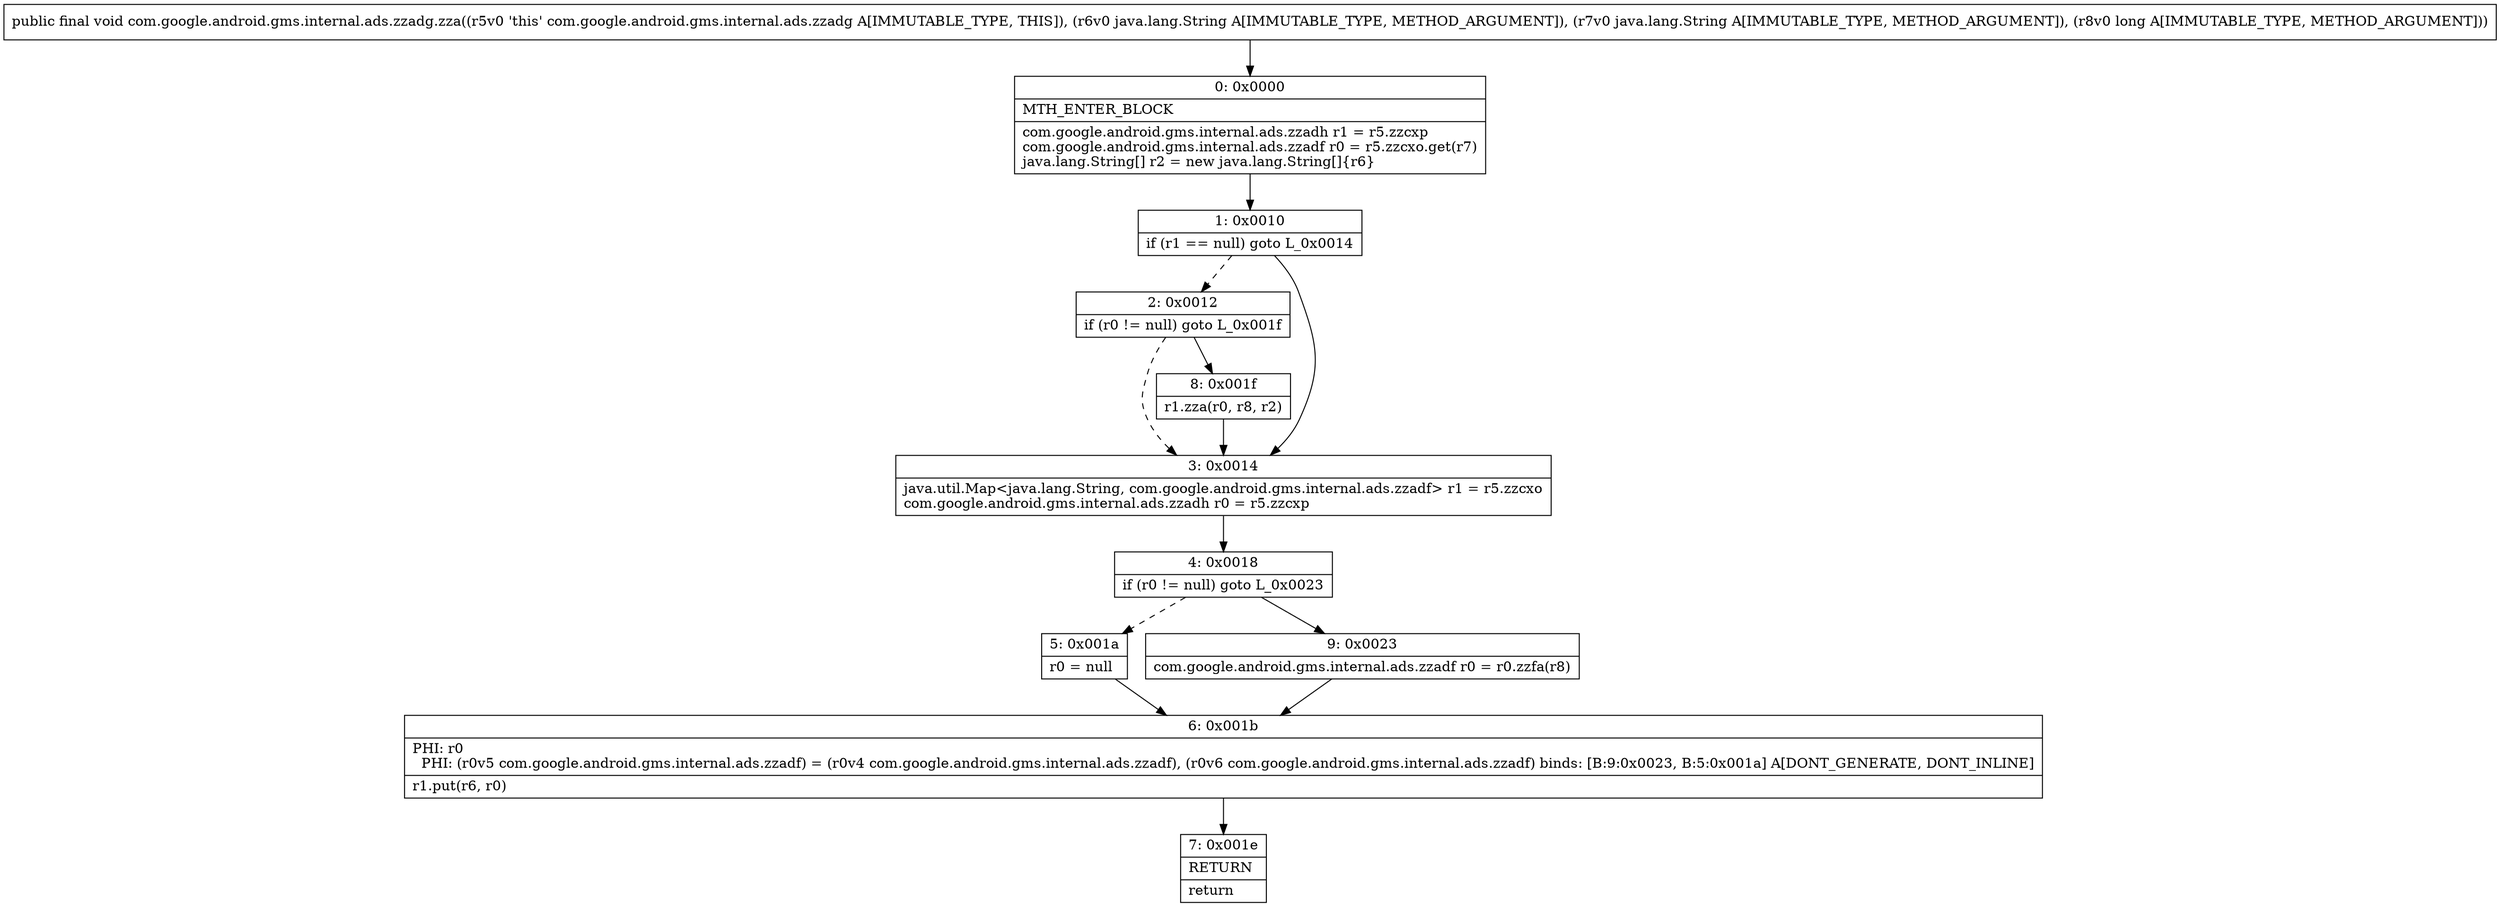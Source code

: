 digraph "CFG forcom.google.android.gms.internal.ads.zzadg.zza(Ljava\/lang\/String;Ljava\/lang\/String;J)V" {
Node_0 [shape=record,label="{0\:\ 0x0000|MTH_ENTER_BLOCK\l|com.google.android.gms.internal.ads.zzadh r1 = r5.zzcxp\lcom.google.android.gms.internal.ads.zzadf r0 = r5.zzcxo.get(r7)\ljava.lang.String[] r2 = new java.lang.String[]\{r6\}\l}"];
Node_1 [shape=record,label="{1\:\ 0x0010|if (r1 == null) goto L_0x0014\l}"];
Node_2 [shape=record,label="{2\:\ 0x0012|if (r0 != null) goto L_0x001f\l}"];
Node_3 [shape=record,label="{3\:\ 0x0014|java.util.Map\<java.lang.String, com.google.android.gms.internal.ads.zzadf\> r1 = r5.zzcxo\lcom.google.android.gms.internal.ads.zzadh r0 = r5.zzcxp\l}"];
Node_4 [shape=record,label="{4\:\ 0x0018|if (r0 != null) goto L_0x0023\l}"];
Node_5 [shape=record,label="{5\:\ 0x001a|r0 = null\l}"];
Node_6 [shape=record,label="{6\:\ 0x001b|PHI: r0 \l  PHI: (r0v5 com.google.android.gms.internal.ads.zzadf) = (r0v4 com.google.android.gms.internal.ads.zzadf), (r0v6 com.google.android.gms.internal.ads.zzadf) binds: [B:9:0x0023, B:5:0x001a] A[DONT_GENERATE, DONT_INLINE]\l|r1.put(r6, r0)\l}"];
Node_7 [shape=record,label="{7\:\ 0x001e|RETURN\l|return\l}"];
Node_8 [shape=record,label="{8\:\ 0x001f|r1.zza(r0, r8, r2)\l}"];
Node_9 [shape=record,label="{9\:\ 0x0023|com.google.android.gms.internal.ads.zzadf r0 = r0.zzfa(r8)\l}"];
MethodNode[shape=record,label="{public final void com.google.android.gms.internal.ads.zzadg.zza((r5v0 'this' com.google.android.gms.internal.ads.zzadg A[IMMUTABLE_TYPE, THIS]), (r6v0 java.lang.String A[IMMUTABLE_TYPE, METHOD_ARGUMENT]), (r7v0 java.lang.String A[IMMUTABLE_TYPE, METHOD_ARGUMENT]), (r8v0 long A[IMMUTABLE_TYPE, METHOD_ARGUMENT])) }"];
MethodNode -> Node_0;
Node_0 -> Node_1;
Node_1 -> Node_2[style=dashed];
Node_1 -> Node_3;
Node_2 -> Node_3[style=dashed];
Node_2 -> Node_8;
Node_3 -> Node_4;
Node_4 -> Node_5[style=dashed];
Node_4 -> Node_9;
Node_5 -> Node_6;
Node_6 -> Node_7;
Node_8 -> Node_3;
Node_9 -> Node_6;
}

